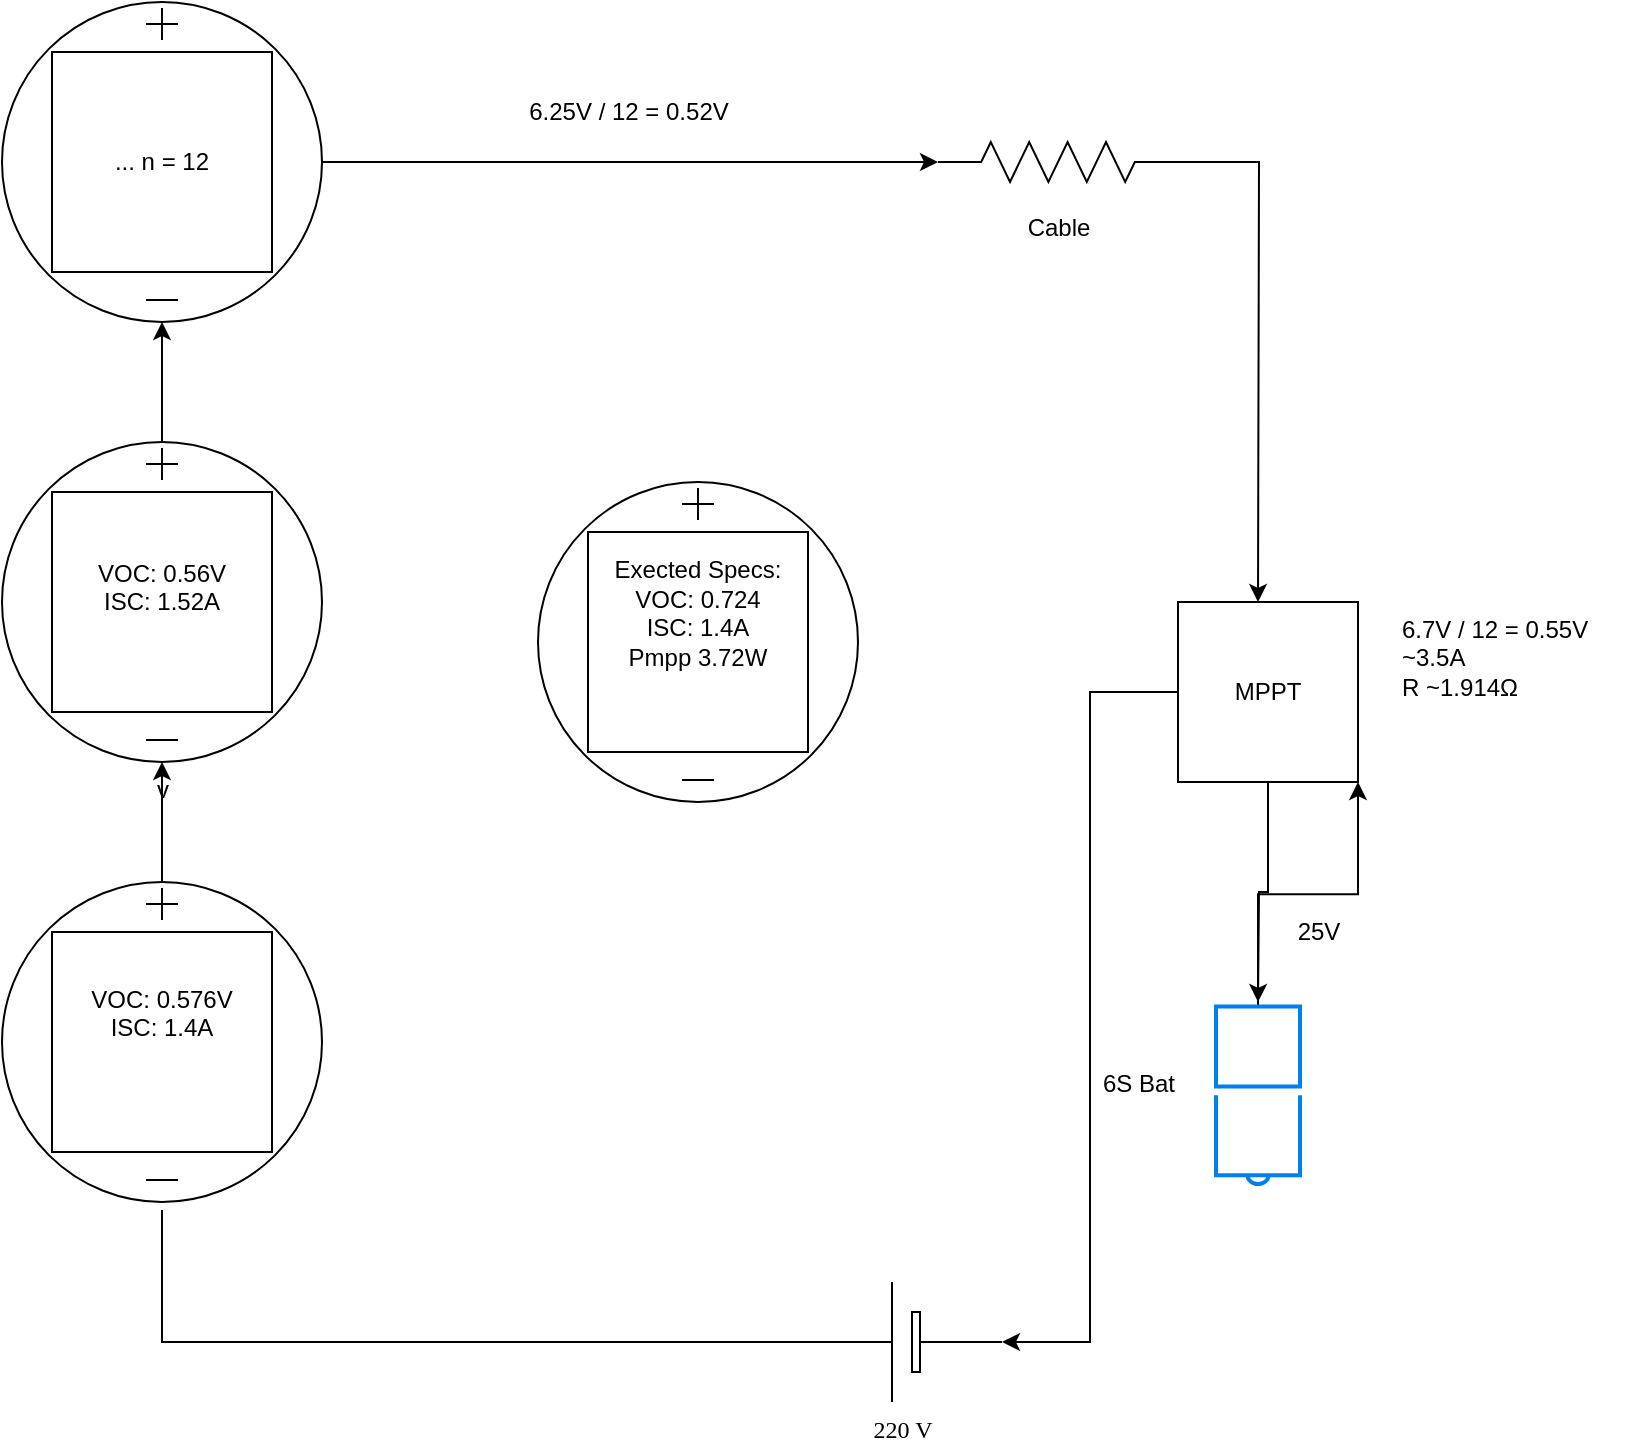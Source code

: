 <mxfile version="21.3.2" type="github">
  <diagram name="Page-1" id="7e0a89b8-554c-2b80-1dc8-d5c74ca68de4">
    <mxGraphModel dx="933" dy="1474" grid="1" gridSize="10" guides="1" tooltips="1" connect="1" arrows="1" fold="1" page="1" pageScale="1" pageWidth="1100" pageHeight="850" background="none" math="0" shadow="0">
      <root>
        <mxCell id="0" />
        <mxCell id="1" parent="0" />
        <mxCell id="GdU1qMy6sk86b93hcqxC-2" style="edgeStyle=orthogonalEdgeStyle;rounded=0;html=1;exitX=0;exitY=0.5;exitPerimeter=0;labelBackgroundColor=none;startArrow=none;startFill=0;startSize=5;endArrow=none;endFill=0;endSize=5;jettySize=auto;orthogonalLoop=1;strokeWidth=1;fontFamily=Verdana;fontSize=12" edge="1" parent="1">
          <mxGeometry relative="1" as="geometry">
            <Array as="points">
              <mxPoint x="122" y="300" />
            </Array>
            <mxPoint x="162" y="300" as="sourcePoint" />
            <mxPoint x="122" y="234" as="targetPoint" />
          </mxGeometry>
        </mxCell>
        <mxCell id="GdU1qMy6sk86b93hcqxC-4" style="edgeStyle=orthogonalEdgeStyle;rounded=0;html=1;exitX=1;exitY=0.5;exitPerimeter=0;labelBackgroundColor=none;startArrow=none;startFill=0;startSize=5;endArrow=none;endFill=0;endSize=5;jettySize=auto;orthogonalLoop=1;strokeWidth=1;fontFamily=Verdana;fontSize=12" edge="1" parent="1" source="GdU1qMy6sk86b93hcqxC-6">
          <mxGeometry relative="1" as="geometry">
            <mxPoint x="160" y="300" as="targetPoint" />
          </mxGeometry>
        </mxCell>
        <mxCell id="GdU1qMy6sk86b93hcqxC-6" value="220 V" style="verticalLabelPosition=bottom;shadow=0;dashed=0;align=center;fillColor=default;html=1;verticalAlign=top;strokeWidth=1;shape=mxgraph.electrical.miscellaneous.monocell_battery;rounded=1;comic=0;labelBackgroundColor=none;fontFamily=Verdana;fontSize=12;flipH=1;" vertex="1" parent="1">
          <mxGeometry x="442" y="270" width="100" height="60" as="geometry" />
        </mxCell>
        <mxCell id="GdU1qMy6sk86b93hcqxC-14" style="edgeStyle=orthogonalEdgeStyle;rounded=0;orthogonalLoop=1;jettySize=auto;html=1;entryX=0.5;entryY=1;entryDx=0;entryDy=0;entryPerimeter=0;" edge="1" parent="1" source="GdU1qMy6sk86b93hcqxC-9" target="GdU1qMy6sk86b93hcqxC-12">
          <mxGeometry relative="1" as="geometry" />
        </mxCell>
        <mxCell id="GdU1qMy6sk86b93hcqxC-9" value="" style="pointerEvents=1;verticalLabelPosition=bottom;shadow=0;dashed=0;align=center;html=1;verticalAlign=top;shape=mxgraph.electrical.signal_sources.source;aspect=fixed;points=[[0.5,0,0],[1,0.5,0],[0.5,1,0],[0,0.5,0]];elSignalType=dc3;" vertex="1" parent="1">
          <mxGeometry x="42" y="70" width="160" height="160" as="geometry" />
        </mxCell>
        <mxCell id="GdU1qMy6sk86b93hcqxC-10" value="&lt;div&gt;VOC: 0.576V&lt;br&gt;&lt;/div&gt;&lt;div&gt;ISC: 1.4A&lt;/div&gt;&lt;div&gt;&lt;br&gt;&lt;/div&gt;&lt;div&gt;&lt;br&gt;&lt;/div&gt;" style="whiteSpace=wrap;html=1;aspect=fixed;" vertex="1" parent="1">
          <mxGeometry x="67" y="95" width="110" height="110" as="geometry" />
        </mxCell>
        <mxCell id="GdU1qMy6sk86b93hcqxC-17" style="edgeStyle=orthogonalEdgeStyle;rounded=0;orthogonalLoop=1;jettySize=auto;html=1;exitX=0.5;exitY=0;exitDx=0;exitDy=0;exitPerimeter=0;entryX=0.5;entryY=1;entryDx=0;entryDy=0;entryPerimeter=0;" edge="1" parent="1" source="GdU1qMy6sk86b93hcqxC-12" target="GdU1qMy6sk86b93hcqxC-15">
          <mxGeometry relative="1" as="geometry">
            <mxPoint x="122.455" y="-200" as="targetPoint" />
          </mxGeometry>
        </mxCell>
        <mxCell id="GdU1qMy6sk86b93hcqxC-12" value="v" style="pointerEvents=1;verticalLabelPosition=bottom;shadow=0;dashed=0;align=center;html=1;verticalAlign=top;shape=mxgraph.electrical.signal_sources.source;aspect=fixed;points=[[0.5,0,0],[1,0.5,0],[0.5,1,0],[0,0.5,0]];elSignalType=dc3;" vertex="1" parent="1">
          <mxGeometry x="42" y="-150" width="160" height="160" as="geometry" />
        </mxCell>
        <mxCell id="GdU1qMy6sk86b93hcqxC-13" value="&lt;div&gt;VOC: 0.56V&lt;br&gt;&lt;/div&gt;&lt;div&gt;ISC: 1.52A&lt;br&gt;&lt;/div&gt;&lt;div&gt;&lt;br&gt;&lt;/div&gt;" style="whiteSpace=wrap;html=1;aspect=fixed;" vertex="1" parent="1">
          <mxGeometry x="67" y="-125" width="110" height="110" as="geometry" />
        </mxCell>
        <mxCell id="GdU1qMy6sk86b93hcqxC-21" style="edgeStyle=orthogonalEdgeStyle;rounded=0;orthogonalLoop=1;jettySize=auto;html=1;" edge="1" parent="1" source="GdU1qMy6sk86b93hcqxC-15">
          <mxGeometry relative="1" as="geometry">
            <mxPoint x="510" y="-290" as="targetPoint" />
          </mxGeometry>
        </mxCell>
        <mxCell id="GdU1qMy6sk86b93hcqxC-15" value="" style="pointerEvents=1;verticalLabelPosition=bottom;shadow=0;dashed=0;align=center;html=1;verticalAlign=top;shape=mxgraph.electrical.signal_sources.source;aspect=fixed;points=[[0.5,0,0],[1,0.5,0],[0.5,1,0],[0,0.5,0]];elSignalType=dc3;" vertex="1" parent="1">
          <mxGeometry x="42" y="-370" width="160" height="160" as="geometry" />
        </mxCell>
        <mxCell id="GdU1qMy6sk86b93hcqxC-16" value="... n = 12" style="whiteSpace=wrap;html=1;aspect=fixed;" vertex="1" parent="1">
          <mxGeometry x="67" y="-345" width="110" height="110" as="geometry" />
        </mxCell>
        <mxCell id="GdU1qMy6sk86b93hcqxC-25" style="edgeStyle=orthogonalEdgeStyle;rounded=0;orthogonalLoop=1;jettySize=auto;html=1;" edge="1" parent="1" source="GdU1qMy6sk86b93hcqxC-23">
          <mxGeometry relative="1" as="geometry">
            <mxPoint x="670" y="-70" as="targetPoint" />
          </mxGeometry>
        </mxCell>
        <mxCell id="GdU1qMy6sk86b93hcqxC-23" value="" style="verticalLabelPosition=bottom;shadow=0;dashed=0;align=center;html=1;verticalAlign=top;strokeWidth=1;shape=mxgraph.electrical.resistors.resistor_2;rounded=1;comic=0;labelBackgroundColor=none;fontFamily=Verdana;fontSize=12;rotation=0;" vertex="1" parent="1">
          <mxGeometry x="510" y="-300" width="120" height="20" as="geometry" />
        </mxCell>
        <mxCell id="GdU1qMy6sk86b93hcqxC-24" value="6.25V / 12 = 0.52V" style="text;html=1;align=center;verticalAlign=middle;resizable=0;points=[];autosize=1;strokeColor=none;fillColor=none;" vertex="1" parent="1">
          <mxGeometry x="295" y="-330" width="120" height="30" as="geometry" />
        </mxCell>
        <mxCell id="GdU1qMy6sk86b93hcqxC-26" value="&lt;div&gt;6.7V / 12 = 0.55V&lt;/div&gt;&lt;div&gt;~3.5A&lt;/div&gt;&lt;div&gt;R ~1.914Ω&lt;br&gt;&lt;/div&gt;" style="text;whiteSpace=wrap;html=1;" vertex="1" parent="1">
          <mxGeometry x="740" y="-70" width="120" height="40" as="geometry" />
        </mxCell>
        <mxCell id="GdU1qMy6sk86b93hcqxC-28" style="edgeStyle=orthogonalEdgeStyle;rounded=0;orthogonalLoop=1;jettySize=auto;html=1;" edge="1" parent="1" source="GdU1qMy6sk86b93hcqxC-27">
          <mxGeometry relative="1" as="geometry">
            <mxPoint x="670" y="130" as="targetPoint" />
          </mxGeometry>
        </mxCell>
        <mxCell id="GdU1qMy6sk86b93hcqxC-37" style="edgeStyle=orthogonalEdgeStyle;rounded=0;orthogonalLoop=1;jettySize=auto;html=1;entryX=0;entryY=0.5;entryDx=0;entryDy=0;entryPerimeter=0;" edge="1" parent="1" source="GdU1qMy6sk86b93hcqxC-27" target="GdU1qMy6sk86b93hcqxC-6">
          <mxGeometry relative="1" as="geometry" />
        </mxCell>
        <mxCell id="GdU1qMy6sk86b93hcqxC-27" value="MPPT" style="whiteSpace=wrap;html=1;aspect=fixed;" vertex="1" parent="1">
          <mxGeometry x="630" y="-70" width="90" height="90" as="geometry" />
        </mxCell>
        <mxCell id="GdU1qMy6sk86b93hcqxC-29" value="25V" style="text;html=1;align=center;verticalAlign=middle;resizable=0;points=[];autosize=1;strokeColor=none;fillColor=none;" vertex="1" parent="1">
          <mxGeometry x="680" y="80" width="40" height="30" as="geometry" />
        </mxCell>
        <mxCell id="GdU1qMy6sk86b93hcqxC-36" style="edgeStyle=orthogonalEdgeStyle;rounded=0;orthogonalLoop=1;jettySize=auto;html=1;entryX=1;entryY=1;entryDx=0;entryDy=0;" edge="1" parent="1" source="GdU1qMy6sk86b93hcqxC-30" target="GdU1qMy6sk86b93hcqxC-27">
          <mxGeometry relative="1" as="geometry" />
        </mxCell>
        <mxCell id="GdU1qMy6sk86b93hcqxC-30" value="" style="html=1;verticalLabelPosition=bottom;align=center;labelBackgroundColor=#ffffff;verticalAlign=top;strokeWidth=2;strokeColor=#0080F0;shadow=0;dashed=0;shape=mxgraph.ios7.icons.battery;rotation=90;" vertex="1" parent="1">
          <mxGeometry x="625.63" y="155.63" width="88.75" height="42" as="geometry" />
        </mxCell>
        <mxCell id="GdU1qMy6sk86b93hcqxC-31" value="6S Bat" style="text;html=1;align=center;verticalAlign=middle;resizable=0;points=[];autosize=1;strokeColor=none;fillColor=none;" vertex="1" parent="1">
          <mxGeometry x="580" y="155.63" width="60" height="30" as="geometry" />
        </mxCell>
        <mxCell id="GdU1qMy6sk86b93hcqxC-41" value="" style="pointerEvents=1;verticalLabelPosition=bottom;shadow=0;dashed=0;align=center;html=1;verticalAlign=top;shape=mxgraph.electrical.signal_sources.source;aspect=fixed;points=[[0.5,0,0],[1,0.5,0],[0.5,1,0],[0,0.5,0]];elSignalType=dc3;" vertex="1" parent="1">
          <mxGeometry x="310" y="-130" width="160" height="160" as="geometry" />
        </mxCell>
        <mxCell id="GdU1qMy6sk86b93hcqxC-42" value="&lt;div&gt;Exected Specs:&lt;br&gt;&lt;/div&gt;&lt;div&gt;VOC: 0.724&lt;br&gt;&lt;/div&gt;&lt;div&gt;ISC: 1.4A&lt;/div&gt;&lt;div&gt;Pmpp 3.72W&lt;br&gt;&lt;/div&gt;&lt;div&gt;&lt;br&gt;&lt;/div&gt;&lt;div&gt;&lt;br&gt;&lt;/div&gt;" style="whiteSpace=wrap;html=1;aspect=fixed;" vertex="1" parent="1">
          <mxGeometry x="335" y="-105" width="110" height="110" as="geometry" />
        </mxCell>
        <mxCell id="GdU1qMy6sk86b93hcqxC-43" value="Cable" style="text;html=1;align=center;verticalAlign=middle;resizable=0;points=[];autosize=1;strokeColor=none;fillColor=none;" vertex="1" parent="1">
          <mxGeometry x="545" y="-272" width="50" height="30" as="geometry" />
        </mxCell>
      </root>
    </mxGraphModel>
  </diagram>
</mxfile>
